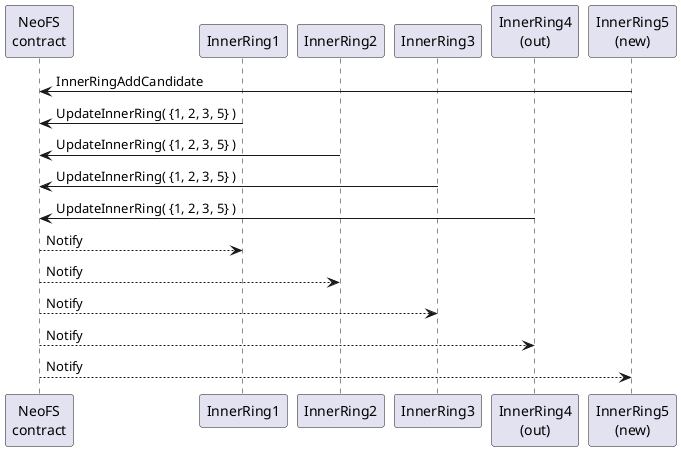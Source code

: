 @startuml

participant "NeoFS\ncontract" as nfscon
participant "InnerRing1" as ir0
participant "InnerRing2" as ir1
participant "InnerRing3" as ir2
participant "InnerRing4\n(out)" as ir3
participant "InnerRing5\n(new)" as ir4

ir4 -> nfscon: InnerRingAddCandidate

ir0 -> nfscon: UpdateInnerRing( {1, 2, 3, 5} )
ir1 -> nfscon: UpdateInnerRing( {1, 2, 3, 5} )
ir2 -> nfscon: UpdateInnerRing( {1, 2, 3, 5} )
ir3 -> nfscon: UpdateInnerRing( {1, 2, 3, 5} )


nfscon --> ir0: Notify
nfscon --> ir1: Notify
nfscon --> ir2: Notify
nfscon --> ir3: Notify
nfscon --> ir4: Notify
@enduml
